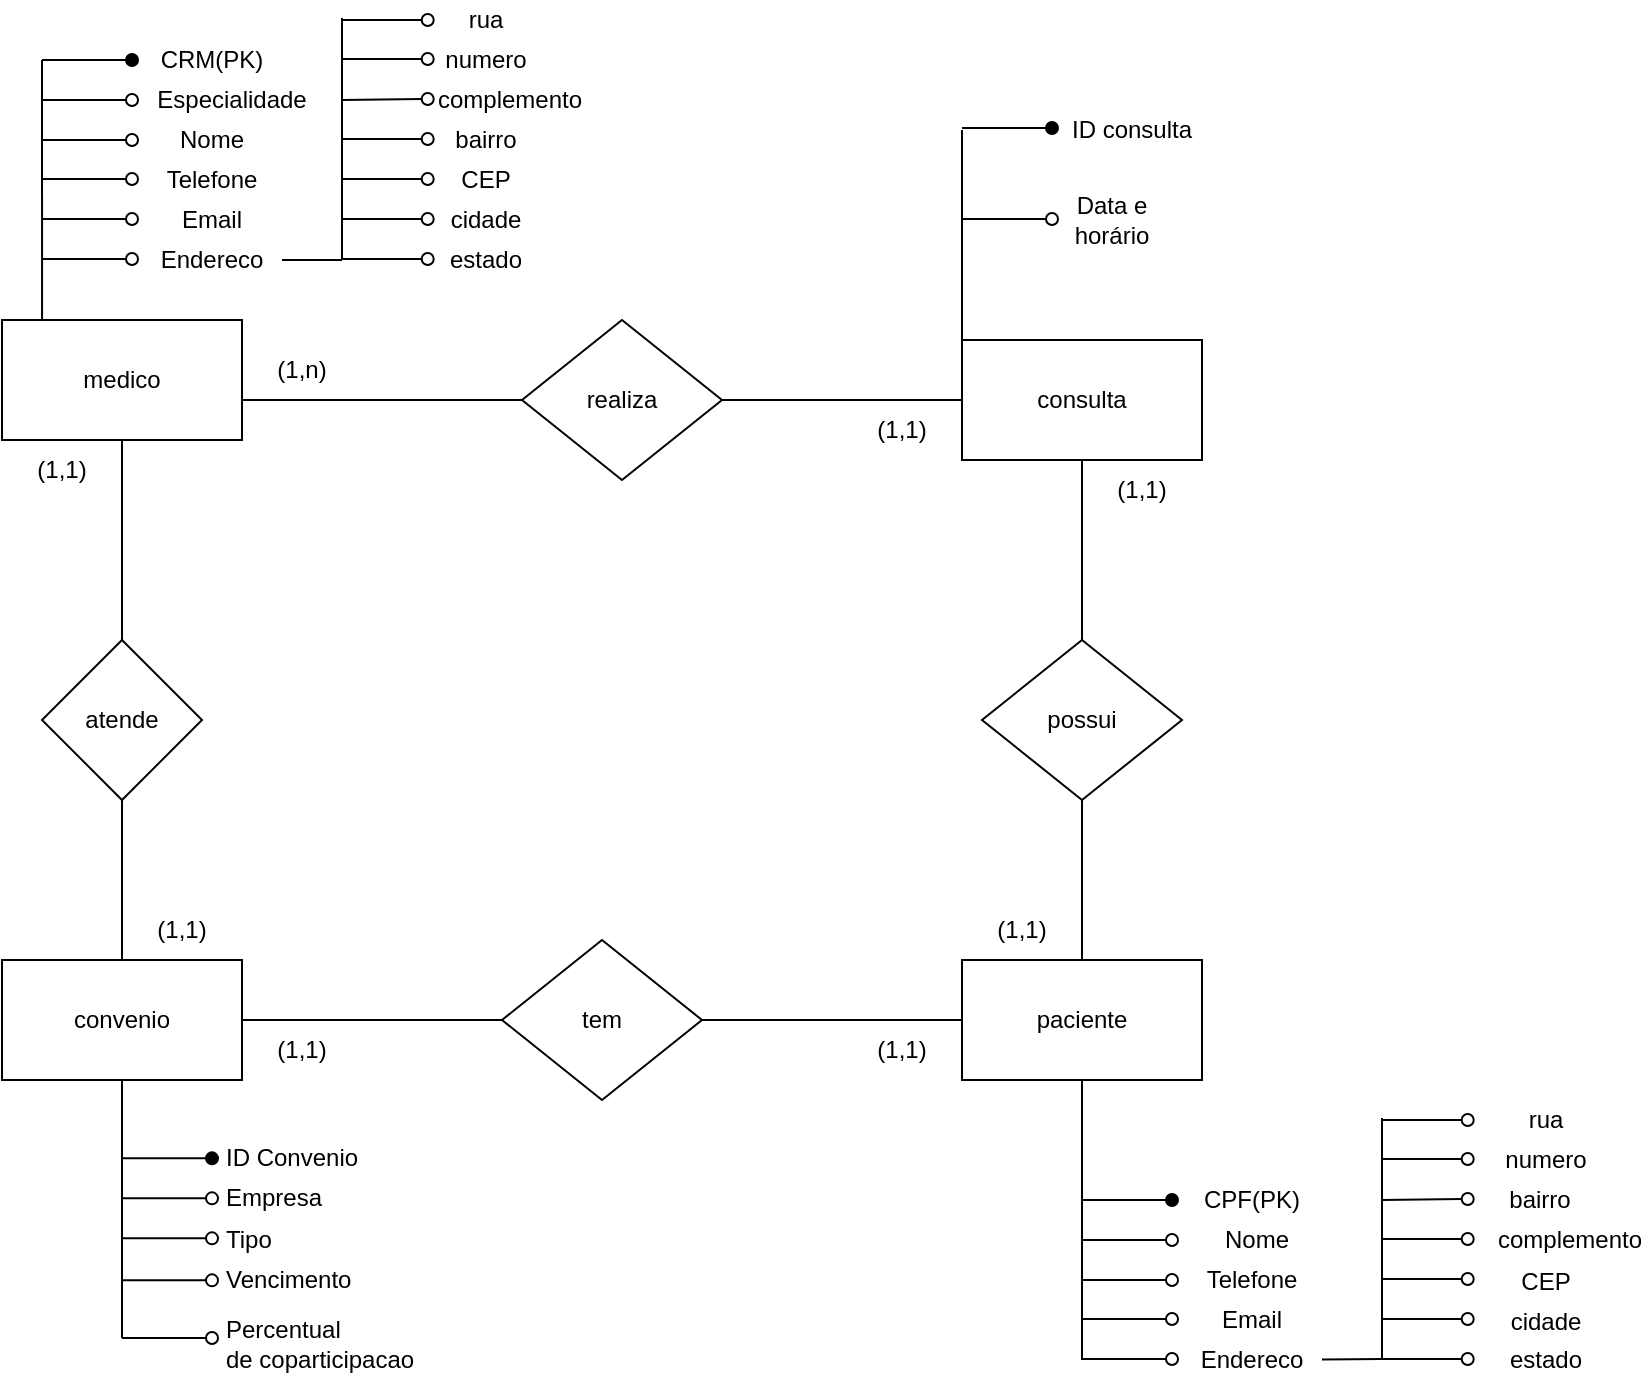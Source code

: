 <mxfile version="24.2.2" type="github">
  <diagram id="R2lEEEUBdFMjLlhIrx00" name="Page-1">
    <mxGraphModel dx="1454" dy="386" grid="1" gridSize="10" guides="1" tooltips="1" connect="1" arrows="1" fold="1" page="1" pageScale="1" pageWidth="850" pageHeight="1100" math="0" shadow="0" extFonts="Permanent Marker^https://fonts.googleapis.com/css?family=Permanent+Marker">
      <root>
        <mxCell id="0" />
        <mxCell id="1" parent="0" />
        <mxCell id="XMl1va9vYv1i2SkBQdN0-1" value="medico" style="rounded=0;whiteSpace=wrap;html=1;" parent="1" vertex="1">
          <mxGeometry x="-820" y="210" width="120" height="60" as="geometry" />
        </mxCell>
        <mxCell id="XMl1va9vYv1i2SkBQdN0-2" value="consulta" style="rounded=0;whiteSpace=wrap;html=1;" parent="1" vertex="1">
          <mxGeometry x="-340" y="220" width="120" height="60" as="geometry" />
        </mxCell>
        <mxCell id="XMl1va9vYv1i2SkBQdN0-3" value="paciente" style="rounded=0;whiteSpace=wrap;html=1;" parent="1" vertex="1">
          <mxGeometry x="-340" y="530" width="120" height="60" as="geometry" />
        </mxCell>
        <mxCell id="XMl1va9vYv1i2SkBQdN0-4" value="convenio" style="rounded=0;whiteSpace=wrap;html=1;" parent="1" vertex="1">
          <mxGeometry x="-820" y="530" width="120" height="60" as="geometry" />
        </mxCell>
        <mxCell id="XMl1va9vYv1i2SkBQdN0-5" value="realiza" style="rhombus;whiteSpace=wrap;html=1;" parent="1" vertex="1">
          <mxGeometry x="-560" y="210" width="100" height="80" as="geometry" />
        </mxCell>
        <mxCell id="XMl1va9vYv1i2SkBQdN0-6" value="possui" style="rhombus;whiteSpace=wrap;html=1;" parent="1" vertex="1">
          <mxGeometry x="-330" y="370" width="100" height="80" as="geometry" />
        </mxCell>
        <mxCell id="XMl1va9vYv1i2SkBQdN0-7" value="tem" style="rhombus;whiteSpace=wrap;html=1;" parent="1" vertex="1">
          <mxGeometry x="-570" y="520" width="100" height="80" as="geometry" />
        </mxCell>
        <mxCell id="XMl1va9vYv1i2SkBQdN0-8" value="" style="endArrow=none;html=1;rounded=0;entryX=0;entryY=0.5;entryDx=0;entryDy=0;" parent="1" target="XMl1va9vYv1i2SkBQdN0-5" edge="1">
          <mxGeometry width="50" height="50" relative="1" as="geometry">
            <mxPoint x="-700" y="250" as="sourcePoint" />
            <mxPoint x="-650" y="200" as="targetPoint" />
          </mxGeometry>
        </mxCell>
        <mxCell id="XMl1va9vYv1i2SkBQdN0-10" value="" style="endArrow=none;html=1;rounded=0;entryX=0;entryY=0.5;entryDx=0;entryDy=0;" parent="1" target="XMl1va9vYv1i2SkBQdN0-2" edge="1">
          <mxGeometry width="50" height="50" relative="1" as="geometry">
            <mxPoint x="-460" y="250" as="sourcePoint" />
            <mxPoint x="-410" y="200" as="targetPoint" />
          </mxGeometry>
        </mxCell>
        <mxCell id="XMl1va9vYv1i2SkBQdN0-11" value="" style="endArrow=none;html=1;rounded=0;exitX=0.5;exitY=0;exitDx=0;exitDy=0;" parent="1" source="XMl1va9vYv1i2SkBQdN0-6" edge="1">
          <mxGeometry width="50" height="50" relative="1" as="geometry">
            <mxPoint x="-330" y="330" as="sourcePoint" />
            <mxPoint x="-280" y="280" as="targetPoint" />
          </mxGeometry>
        </mxCell>
        <mxCell id="XMl1va9vYv1i2SkBQdN0-12" value="" style="endArrow=none;html=1;rounded=0;exitX=0.5;exitY=0;exitDx=0;exitDy=0;" parent="1" source="XMl1va9vYv1i2SkBQdN0-3" edge="1">
          <mxGeometry width="50" height="50" relative="1" as="geometry">
            <mxPoint x="-330" y="500" as="sourcePoint" />
            <mxPoint x="-280" y="450" as="targetPoint" />
          </mxGeometry>
        </mxCell>
        <mxCell id="XMl1va9vYv1i2SkBQdN0-13" value="" style="endArrow=none;html=1;rounded=0;exitX=1;exitY=0.5;exitDx=0;exitDy=0;" parent="1" source="XMl1va9vYv1i2SkBQdN0-7" edge="1">
          <mxGeometry width="50" height="50" relative="1" as="geometry">
            <mxPoint x="-390" y="610" as="sourcePoint" />
            <mxPoint x="-340" y="560" as="targetPoint" />
          </mxGeometry>
        </mxCell>
        <mxCell id="XMl1va9vYv1i2SkBQdN0-14" value="" style="endArrow=none;html=1;rounded=0;entryX=0;entryY=0.5;entryDx=0;entryDy=0;" parent="1" target="XMl1va9vYv1i2SkBQdN0-7" edge="1">
          <mxGeometry width="50" height="50" relative="1" as="geometry">
            <mxPoint x="-700" y="560" as="sourcePoint" />
            <mxPoint x="-650" y="510" as="targetPoint" />
          </mxGeometry>
        </mxCell>
        <mxCell id="XMl1va9vYv1i2SkBQdN0-15" value="" style="endArrow=none;html=1;rounded=0;startArrow=oval;startFill=1;" parent="1" edge="1">
          <mxGeometry width="50" height="50" relative="1" as="geometry">
            <mxPoint x="-755" y="80" as="sourcePoint" />
            <mxPoint x="-800" y="80" as="targetPoint" />
          </mxGeometry>
        </mxCell>
        <mxCell id="XMl1va9vYv1i2SkBQdN0-17" value="CRM(PK)" style="text;html=1;align=center;verticalAlign=middle;whiteSpace=wrap;rounded=0;" parent="1" vertex="1">
          <mxGeometry x="-750" y="70" width="70" height="20" as="geometry" />
        </mxCell>
        <mxCell id="XMl1va9vYv1i2SkBQdN0-19" value="" style="endArrow=none;html=1;rounded=0;startArrow=oval;startFill=0;" parent="1" edge="1">
          <mxGeometry width="50" height="50" relative="1" as="geometry">
            <mxPoint x="-755" y="100" as="sourcePoint" />
            <mxPoint x="-800" y="100" as="targetPoint" />
          </mxGeometry>
        </mxCell>
        <mxCell id="XMl1va9vYv1i2SkBQdN0-20" value="" style="endArrow=none;html=1;rounded=0;startArrow=oval;startFill=0;" parent="1" edge="1">
          <mxGeometry width="50" height="50" relative="1" as="geometry">
            <mxPoint x="-755" y="120" as="sourcePoint" />
            <mxPoint x="-800" y="120" as="targetPoint" />
          </mxGeometry>
        </mxCell>
        <mxCell id="XMl1va9vYv1i2SkBQdN0-21" value="" style="endArrow=none;html=1;rounded=0;startArrow=oval;startFill=0;" parent="1" edge="1">
          <mxGeometry width="50" height="50" relative="1" as="geometry">
            <mxPoint x="-755" y="139.5" as="sourcePoint" />
            <mxPoint x="-800" y="139.5" as="targetPoint" />
          </mxGeometry>
        </mxCell>
        <mxCell id="XMl1va9vYv1i2SkBQdN0-22" value="Especialidade" style="text;html=1;align=center;verticalAlign=middle;whiteSpace=wrap;rounded=0;" parent="1" vertex="1">
          <mxGeometry x="-750" y="90" width="90" height="20" as="geometry" />
        </mxCell>
        <mxCell id="XMl1va9vYv1i2SkBQdN0-23" value="Nome" style="text;html=1;align=center;verticalAlign=middle;whiteSpace=wrap;rounded=0;" parent="1" vertex="1">
          <mxGeometry x="-750" y="110" width="70" height="20" as="geometry" />
        </mxCell>
        <mxCell id="XMl1va9vYv1i2SkBQdN0-24" value="Telefone" style="text;html=1;align=center;verticalAlign=middle;whiteSpace=wrap;rounded=0;" parent="1" vertex="1">
          <mxGeometry x="-750" y="130" width="70" height="20" as="geometry" />
        </mxCell>
        <mxCell id="XMl1va9vYv1i2SkBQdN0-25" value="" style="endArrow=none;html=1;rounded=0;startArrow=oval;startFill=0;" parent="1" edge="1">
          <mxGeometry width="50" height="50" relative="1" as="geometry">
            <mxPoint x="-755" y="159.5" as="sourcePoint" />
            <mxPoint x="-800" y="159.5" as="targetPoint" />
          </mxGeometry>
        </mxCell>
        <mxCell id="XMl1va9vYv1i2SkBQdN0-26" value="Email" style="text;html=1;align=center;verticalAlign=middle;whiteSpace=wrap;rounded=0;" parent="1" vertex="1">
          <mxGeometry x="-750" y="150" width="70" height="20" as="geometry" />
        </mxCell>
        <mxCell id="XMl1va9vYv1i2SkBQdN0-27" value="" style="endArrow=none;html=1;rounded=0;startArrow=oval;startFill=0;" parent="1" edge="1">
          <mxGeometry width="50" height="50" relative="1" as="geometry">
            <mxPoint x="-755" y="179.5" as="sourcePoint" />
            <mxPoint x="-800" y="179.5" as="targetPoint" />
          </mxGeometry>
        </mxCell>
        <mxCell id="XMl1va9vYv1i2SkBQdN0-28" value="Endereco" style="text;html=1;align=center;verticalAlign=middle;whiteSpace=wrap;rounded=0;" parent="1" vertex="1">
          <mxGeometry x="-750" y="170" width="70" height="20" as="geometry" />
        </mxCell>
        <mxCell id="XMl1va9vYv1i2SkBQdN0-29" value="" style="endArrow=none;html=1;rounded=0;exitX=0.167;exitY=0;exitDx=0;exitDy=0;exitPerimeter=0;" parent="1" source="XMl1va9vYv1i2SkBQdN0-1" edge="1">
          <mxGeometry width="50" height="50" relative="1" as="geometry">
            <mxPoint x="-850" y="80" as="sourcePoint" />
            <mxPoint x="-800" y="80" as="targetPoint" />
          </mxGeometry>
        </mxCell>
        <mxCell id="XMl1va9vYv1i2SkBQdN0-49" value="" style="group" parent="1" vertex="1" connectable="0">
          <mxGeometry x="-650" y="50" width="120" height="140" as="geometry" />
        </mxCell>
        <mxCell id="XMl1va9vYv1i2SkBQdN0-30" value="" style="endArrow=none;html=1;rounded=0;startArrow=oval;startFill=0;" parent="XMl1va9vYv1i2SkBQdN0-49" edge="1">
          <mxGeometry width="50" height="50" relative="1" as="geometry">
            <mxPoint x="42.857" y="29.5" as="sourcePoint" />
            <mxPoint y="29.5" as="targetPoint" />
          </mxGeometry>
        </mxCell>
        <mxCell id="XMl1va9vYv1i2SkBQdN0-31" value="" style="endArrow=none;html=1;rounded=0;startArrow=oval;startFill=0;" parent="XMl1va9vYv1i2SkBQdN0-49" edge="1">
          <mxGeometry width="50" height="50" relative="1" as="geometry">
            <mxPoint x="42.857" y="49.5" as="sourcePoint" />
            <mxPoint y="50" as="targetPoint" />
          </mxGeometry>
        </mxCell>
        <mxCell id="XMl1va9vYv1i2SkBQdN0-33" value="" style="endArrow=none;html=1;rounded=0;startArrow=oval;startFill=0;" parent="XMl1va9vYv1i2SkBQdN0-49" edge="1">
          <mxGeometry width="50" height="50" relative="1" as="geometry">
            <mxPoint x="42.857" y="109.5" as="sourcePoint" />
            <mxPoint y="109.5" as="targetPoint" />
          </mxGeometry>
        </mxCell>
        <mxCell id="XMl1va9vYv1i2SkBQdN0-34" value="" style="endArrow=none;html=1;rounded=0;startArrow=oval;startFill=0;" parent="XMl1va9vYv1i2SkBQdN0-49" edge="1">
          <mxGeometry width="50" height="50" relative="1" as="geometry">
            <mxPoint x="42.857" y="69.5" as="sourcePoint" />
            <mxPoint y="69.5" as="targetPoint" />
          </mxGeometry>
        </mxCell>
        <mxCell id="XMl1va9vYv1i2SkBQdN0-35" value="" style="endArrow=none;html=1;rounded=0;startArrow=oval;startFill=0;" parent="XMl1va9vYv1i2SkBQdN0-49" edge="1">
          <mxGeometry width="50" height="50" relative="1" as="geometry">
            <mxPoint x="42.857" y="89.5" as="sourcePoint" />
            <mxPoint y="89.5" as="targetPoint" />
          </mxGeometry>
        </mxCell>
        <mxCell id="XMl1va9vYv1i2SkBQdN0-36" value="" style="endArrow=none;html=1;rounded=0;startArrow=oval;startFill=0;" parent="XMl1va9vYv1i2SkBQdN0-49" edge="1">
          <mxGeometry width="50" height="50" relative="1" as="geometry">
            <mxPoint x="42.857" y="129.5" as="sourcePoint" />
            <mxPoint y="129.5" as="targetPoint" />
          </mxGeometry>
        </mxCell>
        <mxCell id="XMl1va9vYv1i2SkBQdN0-39" value="numero" style="text;html=1;align=center;verticalAlign=middle;whiteSpace=wrap;rounded=0;" parent="XMl1va9vYv1i2SkBQdN0-49" vertex="1">
          <mxGeometry x="47.619" y="19" width="47.619" height="21" as="geometry" />
        </mxCell>
        <mxCell id="XMl1va9vYv1i2SkBQdN0-40" value="complemento" style="text;html=1;align=center;verticalAlign=middle;whiteSpace=wrap;rounded=0;" parent="XMl1va9vYv1i2SkBQdN0-49" vertex="1">
          <mxGeometry x="47.619" y="39" width="72.381" height="21" as="geometry" />
        </mxCell>
        <mxCell id="XMl1va9vYv1i2SkBQdN0-41" value="bairro" style="text;html=1;align=center;verticalAlign=middle;whiteSpace=wrap;rounded=0;" parent="XMl1va9vYv1i2SkBQdN0-49" vertex="1">
          <mxGeometry x="47.619" y="59.0" width="47.619" height="21" as="geometry" />
        </mxCell>
        <mxCell id="XMl1va9vYv1i2SkBQdN0-42" value="CEP" style="text;html=1;align=center;verticalAlign=middle;whiteSpace=wrap;rounded=0;" parent="XMl1va9vYv1i2SkBQdN0-49" vertex="1">
          <mxGeometry x="47.619" y="79" width="47.619" height="21" as="geometry" />
        </mxCell>
        <mxCell id="XMl1va9vYv1i2SkBQdN0-43" value="cidade" style="text;html=1;align=center;verticalAlign=middle;whiteSpace=wrap;rounded=0;" parent="XMl1va9vYv1i2SkBQdN0-49" vertex="1">
          <mxGeometry x="47.619" y="99" width="47.619" height="21" as="geometry" />
        </mxCell>
        <mxCell id="XMl1va9vYv1i2SkBQdN0-32" value="" style="endArrow=none;html=1;rounded=0;startArrow=oval;startFill=0;" parent="XMl1va9vYv1i2SkBQdN0-49" edge="1">
          <mxGeometry width="50" height="50" relative="1" as="geometry">
            <mxPoint x="42.857" y="10" as="sourcePoint" />
            <mxPoint y="10" as="targetPoint" />
          </mxGeometry>
        </mxCell>
        <mxCell id="XMl1va9vYv1i2SkBQdN0-38" value="rua" style="text;html=1;align=center;verticalAlign=middle;whiteSpace=wrap;rounded=0;" parent="XMl1va9vYv1i2SkBQdN0-49" vertex="1">
          <mxGeometry x="47.619" width="47.619" height="20" as="geometry" />
        </mxCell>
        <mxCell id="XMl1va9vYv1i2SkBQdN0-44" value="estado" style="text;html=1;align=center;verticalAlign=middle;whiteSpace=wrap;rounded=0;" parent="XMl1va9vYv1i2SkBQdN0-49" vertex="1">
          <mxGeometry x="47.619" y="119" width="47.619" height="21" as="geometry" />
        </mxCell>
        <mxCell id="XMl1va9vYv1i2SkBQdN0-45" value="" style="endArrow=none;html=1;rounded=0;" parent="XMl1va9vYv1i2SkBQdN0-49" edge="1">
          <mxGeometry width="50" height="50" relative="1" as="geometry">
            <mxPoint y="130" as="sourcePoint" />
            <mxPoint y="9" as="targetPoint" />
          </mxGeometry>
        </mxCell>
        <mxCell id="XMl1va9vYv1i2SkBQdN0-50" value="" style="endArrow=none;html=1;rounded=0;exitX=1;exitY=0.5;exitDx=0;exitDy=0;" parent="1" source="XMl1va9vYv1i2SkBQdN0-28" edge="1">
          <mxGeometry width="50" height="50" relative="1" as="geometry">
            <mxPoint x="-700" y="230" as="sourcePoint" />
            <mxPoint x="-650" y="180" as="targetPoint" />
          </mxGeometry>
        </mxCell>
        <mxCell id="XMl1va9vYv1i2SkBQdN0-51" value="" style="endArrow=none;html=1;rounded=0;startArrow=oval;startFill=1;" parent="1" edge="1">
          <mxGeometry width="50" height="50" relative="1" as="geometry">
            <mxPoint x="-295" y="114" as="sourcePoint" />
            <mxPoint x="-340" y="114" as="targetPoint" />
          </mxGeometry>
        </mxCell>
        <mxCell id="XMl1va9vYv1i2SkBQdN0-52" value="ID consulta" style="text;html=1;align=center;verticalAlign=middle;whiteSpace=wrap;rounded=0;" parent="1" vertex="1">
          <mxGeometry x="-290" y="104.5" width="70" height="20" as="geometry" />
        </mxCell>
        <mxCell id="XMl1va9vYv1i2SkBQdN0-53" value="" style="endArrow=none;html=1;rounded=0;startArrow=oval;startFill=0;" parent="1" edge="1">
          <mxGeometry width="50" height="50" relative="1" as="geometry">
            <mxPoint x="-295" y="159.5" as="sourcePoint" />
            <mxPoint x="-340" y="159.5" as="targetPoint" />
          </mxGeometry>
        </mxCell>
        <mxCell id="XMl1va9vYv1i2SkBQdN0-54" value="Data e horário" style="text;html=1;align=center;verticalAlign=middle;whiteSpace=wrap;rounded=0;" parent="1" vertex="1">
          <mxGeometry x="-300" y="150" width="70" height="20" as="geometry" />
        </mxCell>
        <mxCell id="w4AAAETD3FH_SRSaghTv-1" value="" style="endArrow=none;html=1;rounded=0;exitX=0;exitY=0;exitDx=0;exitDy=0;" edge="1" parent="1" source="XMl1va9vYv1i2SkBQdN0-2">
          <mxGeometry width="50" height="50" relative="1" as="geometry">
            <mxPoint x="-350" y="220" as="sourcePoint" />
            <mxPoint x="-340" y="115" as="targetPoint" />
          </mxGeometry>
        </mxCell>
        <mxCell id="w4AAAETD3FH_SRSaghTv-2" value="" style="endArrow=none;html=1;rounded=0;startArrow=oval;startFill=1;" edge="1" parent="1">
          <mxGeometry width="50" height="50" relative="1" as="geometry">
            <mxPoint x="-235" y="650" as="sourcePoint" />
            <mxPoint x="-280" y="650" as="targetPoint" />
          </mxGeometry>
        </mxCell>
        <mxCell id="w4AAAETD3FH_SRSaghTv-3" value="CPF(PK)" style="text;html=1;align=center;verticalAlign=middle;whiteSpace=wrap;rounded=0;" vertex="1" parent="1">
          <mxGeometry x="-230" y="640" width="70" height="20" as="geometry" />
        </mxCell>
        <mxCell id="w4AAAETD3FH_SRSaghTv-4" value="" style="endArrow=none;html=1;rounded=0;startArrow=oval;startFill=0;" edge="1" parent="1">
          <mxGeometry width="50" height="50" relative="1" as="geometry">
            <mxPoint x="-235" y="670" as="sourcePoint" />
            <mxPoint x="-280" y="670" as="targetPoint" />
          </mxGeometry>
        </mxCell>
        <mxCell id="w4AAAETD3FH_SRSaghTv-5" value="" style="endArrow=none;html=1;rounded=0;startArrow=oval;startFill=0;" edge="1" parent="1">
          <mxGeometry width="50" height="50" relative="1" as="geometry">
            <mxPoint x="-235" y="690" as="sourcePoint" />
            <mxPoint x="-280" y="690" as="targetPoint" />
          </mxGeometry>
        </mxCell>
        <mxCell id="w4AAAETD3FH_SRSaghTv-6" value="" style="endArrow=none;html=1;rounded=0;startArrow=oval;startFill=0;" edge="1" parent="1">
          <mxGeometry width="50" height="50" relative="1" as="geometry">
            <mxPoint x="-235" y="709.5" as="sourcePoint" />
            <mxPoint x="-280" y="709.5" as="targetPoint" />
          </mxGeometry>
        </mxCell>
        <mxCell id="w4AAAETD3FH_SRSaghTv-7" value="Nome" style="text;html=1;align=center;verticalAlign=middle;whiteSpace=wrap;rounded=0;" vertex="1" parent="1">
          <mxGeometry x="-230" y="660" width="75" height="20" as="geometry" />
        </mxCell>
        <mxCell id="w4AAAETD3FH_SRSaghTv-8" value="Telefone" style="text;html=1;align=center;verticalAlign=middle;whiteSpace=wrap;rounded=0;" vertex="1" parent="1">
          <mxGeometry x="-230" y="680" width="70" height="20" as="geometry" />
        </mxCell>
        <mxCell id="w4AAAETD3FH_SRSaghTv-9" value="Email" style="text;html=1;align=center;verticalAlign=middle;whiteSpace=wrap;rounded=0;" vertex="1" parent="1">
          <mxGeometry x="-230" y="700" width="70" height="20" as="geometry" />
        </mxCell>
        <mxCell id="w4AAAETD3FH_SRSaghTv-10" value="" style="endArrow=none;html=1;rounded=0;startArrow=oval;startFill=0;" edge="1" parent="1">
          <mxGeometry width="50" height="50" relative="1" as="geometry">
            <mxPoint x="-235" y="729.5" as="sourcePoint" />
            <mxPoint x="-280" y="729.5" as="targetPoint" />
          </mxGeometry>
        </mxCell>
        <mxCell id="w4AAAETD3FH_SRSaghTv-11" value="Endereco" style="text;html=1;align=center;verticalAlign=middle;whiteSpace=wrap;rounded=0;" vertex="1" parent="1">
          <mxGeometry x="-230" y="720" width="70" height="20" as="geometry" />
        </mxCell>
        <mxCell id="w4AAAETD3FH_SRSaghTv-30" value="" style="endArrow=none;html=1;rounded=0;" edge="1" parent="1" source="w4AAAETD3FH_SRSaghTv-11">
          <mxGeometry width="50" height="50" relative="1" as="geometry">
            <mxPoint x="-160" y="729.5" as="sourcePoint" />
            <mxPoint x="-130" y="729.5" as="targetPoint" />
          </mxGeometry>
        </mxCell>
        <mxCell id="w4AAAETD3FH_SRSaghTv-31" value="" style="endArrow=none;html=1;rounded=0;" edge="1" parent="1">
          <mxGeometry width="50" height="50" relative="1" as="geometry">
            <mxPoint x="-280" y="730" as="sourcePoint" />
            <mxPoint x="-280" y="590" as="targetPoint" />
          </mxGeometry>
        </mxCell>
        <mxCell id="w4AAAETD3FH_SRSaghTv-15" value="" style="endArrow=none;html=1;rounded=0;startArrow=oval;startFill=0;" edge="1" parent="1">
          <mxGeometry width="50" height="50" relative="1" as="geometry">
            <mxPoint x="-87.143" y="629.5" as="sourcePoint" />
            <mxPoint x="-130" y="629.5" as="targetPoint" />
          </mxGeometry>
        </mxCell>
        <mxCell id="w4AAAETD3FH_SRSaghTv-16" value="" style="endArrow=none;html=1;rounded=0;startArrow=oval;startFill=0;" edge="1" parent="1">
          <mxGeometry width="50" height="50" relative="1" as="geometry">
            <mxPoint x="-87.143" y="649.5" as="sourcePoint" />
            <mxPoint x="-130" y="650" as="targetPoint" />
          </mxGeometry>
        </mxCell>
        <mxCell id="w4AAAETD3FH_SRSaghTv-17" value="" style="endArrow=none;html=1;rounded=0;startArrow=oval;startFill=0;" edge="1" parent="1">
          <mxGeometry width="50" height="50" relative="1" as="geometry">
            <mxPoint x="-87.143" y="709.5" as="sourcePoint" />
            <mxPoint x="-130" y="709.5" as="targetPoint" />
          </mxGeometry>
        </mxCell>
        <mxCell id="w4AAAETD3FH_SRSaghTv-18" value="" style="endArrow=none;html=1;rounded=0;startArrow=oval;startFill=0;" edge="1" parent="1">
          <mxGeometry width="50" height="50" relative="1" as="geometry">
            <mxPoint x="-87.143" y="669.5" as="sourcePoint" />
            <mxPoint x="-130" y="669.5" as="targetPoint" />
          </mxGeometry>
        </mxCell>
        <mxCell id="w4AAAETD3FH_SRSaghTv-19" value="" style="endArrow=none;html=1;rounded=0;startArrow=oval;startFill=0;" edge="1" parent="1">
          <mxGeometry width="50" height="50" relative="1" as="geometry">
            <mxPoint x="-87.143" y="689.5" as="sourcePoint" />
            <mxPoint x="-130" y="689.5" as="targetPoint" />
          </mxGeometry>
        </mxCell>
        <mxCell id="w4AAAETD3FH_SRSaghTv-20" value="" style="endArrow=none;html=1;rounded=0;startArrow=oval;startFill=0;" edge="1" parent="1">
          <mxGeometry width="50" height="50" relative="1" as="geometry">
            <mxPoint x="-87.143" y="729.5" as="sourcePoint" />
            <mxPoint x="-130" y="729.5" as="targetPoint" />
          </mxGeometry>
        </mxCell>
        <mxCell id="w4AAAETD3FH_SRSaghTv-21" value="numero" style="text;html=1;align=center;verticalAlign=middle;whiteSpace=wrap;rounded=0;labelPosition=center;verticalLabelPosition=middle;" vertex="1" parent="1">
          <mxGeometry x="-72.001" y="619" width="47.619" height="21" as="geometry" />
        </mxCell>
        <mxCell id="w4AAAETD3FH_SRSaghTv-22" value="complemento" style="text;html=1;align=center;verticalAlign=middle;whiteSpace=wrap;rounded=0;labelPosition=center;verticalLabelPosition=middle;" vertex="1" parent="1">
          <mxGeometry x="-72.001" y="659" width="72.381" height="21" as="geometry" />
        </mxCell>
        <mxCell id="w4AAAETD3FH_SRSaghTv-23" value="bairro" style="text;html=1;align=center;verticalAlign=middle;whiteSpace=wrap;rounded=0;labelPosition=center;verticalLabelPosition=middle;" vertex="1" parent="1">
          <mxGeometry x="-72" y="639" width="42" height="21" as="geometry" />
        </mxCell>
        <mxCell id="w4AAAETD3FH_SRSaghTv-24" value="CEP" style="text;html=1;align=center;verticalAlign=middle;whiteSpace=wrap;rounded=0;labelPosition=center;verticalLabelPosition=middle;" vertex="1" parent="1">
          <mxGeometry x="-72.001" y="680" width="47.619" height="21" as="geometry" />
        </mxCell>
        <mxCell id="w4AAAETD3FH_SRSaghTv-25" value="cidade" style="text;html=1;align=center;verticalAlign=middle;whiteSpace=wrap;rounded=0;labelPosition=center;verticalLabelPosition=middle;" vertex="1" parent="1">
          <mxGeometry x="-72.001" y="700" width="47.619" height="21" as="geometry" />
        </mxCell>
        <mxCell id="w4AAAETD3FH_SRSaghTv-26" value="" style="endArrow=none;html=1;rounded=0;startArrow=oval;startFill=0;" edge="1" parent="1">
          <mxGeometry width="50" height="50" relative="1" as="geometry">
            <mxPoint x="-87.143" y="610" as="sourcePoint" />
            <mxPoint x="-130" y="610" as="targetPoint" />
          </mxGeometry>
        </mxCell>
        <mxCell id="w4AAAETD3FH_SRSaghTv-27" value="rua" style="text;html=1;align=center;verticalAlign=middle;whiteSpace=wrap;rounded=0;labelPosition=center;verticalLabelPosition=middle;" vertex="1" parent="1">
          <mxGeometry x="-72.001" y="600" width="47.619" height="20" as="geometry" />
        </mxCell>
        <mxCell id="w4AAAETD3FH_SRSaghTv-28" value="estado" style="text;html=1;align=center;verticalAlign=middle;whiteSpace=wrap;rounded=0;labelPosition=center;verticalLabelPosition=middle;" vertex="1" parent="1">
          <mxGeometry x="-72.001" y="719" width="47.619" height="21" as="geometry" />
        </mxCell>
        <mxCell id="w4AAAETD3FH_SRSaghTv-29" value="" style="endArrow=none;html=1;rounded=0;" edge="1" parent="1">
          <mxGeometry width="50" height="50" relative="1" as="geometry">
            <mxPoint x="-130" y="730" as="sourcePoint" />
            <mxPoint x="-130" y="609" as="targetPoint" />
          </mxGeometry>
        </mxCell>
        <mxCell id="w4AAAETD3FH_SRSaghTv-32" value="" style="endArrow=none;html=1;rounded=0;startArrow=oval;startFill=1;" edge="1" parent="1">
          <mxGeometry width="50" height="50" relative="1" as="geometry">
            <mxPoint x="-715" y="629.17" as="sourcePoint" />
            <mxPoint x="-760" y="629.17" as="targetPoint" />
          </mxGeometry>
        </mxCell>
        <mxCell id="w4AAAETD3FH_SRSaghTv-33" value="ID Convenio" style="text;html=1;align=left;verticalAlign=middle;whiteSpace=wrap;rounded=0;" vertex="1" parent="1">
          <mxGeometry x="-710" y="619" width="70" height="20" as="geometry" />
        </mxCell>
        <mxCell id="w4AAAETD3FH_SRSaghTv-34" value="" style="endArrow=none;html=1;rounded=0;startArrow=oval;startFill=0;" edge="1" parent="1">
          <mxGeometry width="50" height="50" relative="1" as="geometry">
            <mxPoint x="-715" y="649.17" as="sourcePoint" />
            <mxPoint x="-760" y="649.17" as="targetPoint" />
          </mxGeometry>
        </mxCell>
        <mxCell id="w4AAAETD3FH_SRSaghTv-35" value="" style="endArrow=none;html=1;rounded=0;startArrow=oval;startFill=0;" edge="1" parent="1">
          <mxGeometry width="50" height="50" relative="1" as="geometry">
            <mxPoint x="-715" y="669.17" as="sourcePoint" />
            <mxPoint x="-760" y="669.17" as="targetPoint" />
          </mxGeometry>
        </mxCell>
        <mxCell id="w4AAAETD3FH_SRSaghTv-36" value="" style="endArrow=none;html=1;rounded=0;startArrow=oval;startFill=0;" edge="1" parent="1">
          <mxGeometry width="50" height="50" relative="1" as="geometry">
            <mxPoint x="-715" y="690.17" as="sourcePoint" />
            <mxPoint x="-760" y="690.17" as="targetPoint" />
          </mxGeometry>
        </mxCell>
        <mxCell id="w4AAAETD3FH_SRSaghTv-37" value="Empresa" style="text;html=1;align=left;verticalAlign=middle;whiteSpace=wrap;rounded=0;" vertex="1" parent="1">
          <mxGeometry x="-710" y="639" width="70" height="20" as="geometry" />
        </mxCell>
        <mxCell id="w4AAAETD3FH_SRSaghTv-38" value="Tipo" style="text;html=1;align=left;verticalAlign=middle;whiteSpace=wrap;rounded=0;" vertex="1" parent="1">
          <mxGeometry x="-710" y="660" width="70" height="20" as="geometry" />
        </mxCell>
        <mxCell id="w4AAAETD3FH_SRSaghTv-40" value="Vencimento" style="text;html=1;align=left;verticalAlign=middle;whiteSpace=wrap;rounded=0;" vertex="1" parent="1">
          <mxGeometry x="-710" y="680" width="70" height="20" as="geometry" />
        </mxCell>
        <mxCell id="w4AAAETD3FH_SRSaghTv-41" value="" style="endArrow=none;html=1;rounded=0;startArrow=oval;startFill=0;" edge="1" parent="1">
          <mxGeometry width="50" height="50" relative="1" as="geometry">
            <mxPoint x="-715" y="719" as="sourcePoint" />
            <mxPoint x="-760" y="719" as="targetPoint" />
          </mxGeometry>
        </mxCell>
        <mxCell id="w4AAAETD3FH_SRSaghTv-42" value="Percentual&lt;div&gt;de coparticipacao&lt;/div&gt;" style="text;html=1;align=left;verticalAlign=middle;whiteSpace=wrap;rounded=0;" vertex="1" parent="1">
          <mxGeometry x="-710" y="709" width="105" height="26" as="geometry" />
        </mxCell>
        <mxCell id="w4AAAETD3FH_SRSaghTv-43" value="" style="endArrow=none;html=1;rounded=0;entryX=0.5;entryY=1;entryDx=0;entryDy=0;" edge="1" parent="1" target="XMl1va9vYv1i2SkBQdN0-4">
          <mxGeometry width="50" height="50" relative="1" as="geometry">
            <mxPoint x="-760" y="719" as="sourcePoint" />
            <mxPoint x="-759.02" y="594.98" as="targetPoint" />
          </mxGeometry>
        </mxCell>
        <mxCell id="w4AAAETD3FH_SRSaghTv-45" value="(1,n)" style="text;html=1;align=center;verticalAlign=middle;whiteSpace=wrap;rounded=0;" vertex="1" parent="1">
          <mxGeometry x="-700" y="220" width="60" height="30" as="geometry" />
        </mxCell>
        <mxCell id="w4AAAETD3FH_SRSaghTv-46" value="(1,1)" style="text;html=1;align=center;verticalAlign=middle;whiteSpace=wrap;rounded=0;" vertex="1" parent="1">
          <mxGeometry x="-400" y="250" width="60" height="30" as="geometry" />
        </mxCell>
        <mxCell id="w4AAAETD3FH_SRSaghTv-47" value="atende" style="rhombus;whiteSpace=wrap;html=1;" vertex="1" parent="1">
          <mxGeometry x="-800" y="370" width="80" height="80" as="geometry" />
        </mxCell>
        <mxCell id="w4AAAETD3FH_SRSaghTv-48" value="" style="endArrow=none;html=1;rounded=0;exitX=0.5;exitY=0;exitDx=0;exitDy=0;" edge="1" parent="1" source="w4AAAETD3FH_SRSaghTv-47">
          <mxGeometry width="50" height="50" relative="1" as="geometry">
            <mxPoint x="-810" y="320" as="sourcePoint" />
            <mxPoint x="-760" y="270" as="targetPoint" />
          </mxGeometry>
        </mxCell>
        <mxCell id="w4AAAETD3FH_SRSaghTv-49" value="" style="endArrow=none;html=1;rounded=0;exitX=0.5;exitY=0;exitDx=0;exitDy=0;" edge="1" parent="1" source="XMl1va9vYv1i2SkBQdN0-4">
          <mxGeometry width="50" height="50" relative="1" as="geometry">
            <mxPoint x="-810" y="500" as="sourcePoint" />
            <mxPoint x="-760" y="450" as="targetPoint" />
          </mxGeometry>
        </mxCell>
        <mxCell id="w4AAAETD3FH_SRSaghTv-50" value="(1,1)" style="text;html=1;align=center;verticalAlign=middle;whiteSpace=wrap;rounded=0;" vertex="1" parent="1">
          <mxGeometry x="-820" y="270" width="60" height="30" as="geometry" />
        </mxCell>
        <mxCell id="w4AAAETD3FH_SRSaghTv-51" value="(1,1)" style="text;html=1;align=center;verticalAlign=middle;whiteSpace=wrap;rounded=0;" vertex="1" parent="1">
          <mxGeometry x="-760" y="500" width="60" height="30" as="geometry" />
        </mxCell>
        <mxCell id="w4AAAETD3FH_SRSaghTv-52" value="(1,1)" style="text;html=1;align=center;verticalAlign=middle;whiteSpace=wrap;rounded=0;" vertex="1" parent="1">
          <mxGeometry x="-340" y="500" width="60" height="30" as="geometry" />
        </mxCell>
        <mxCell id="w4AAAETD3FH_SRSaghTv-53" value="(1,1)" style="text;html=1;align=center;verticalAlign=middle;whiteSpace=wrap;rounded=0;" vertex="1" parent="1">
          <mxGeometry x="-280" y="280" width="60" height="30" as="geometry" />
        </mxCell>
        <mxCell id="w4AAAETD3FH_SRSaghTv-54" value="(1,1)" style="text;html=1;align=center;verticalAlign=middle;whiteSpace=wrap;rounded=0;" vertex="1" parent="1">
          <mxGeometry x="-700" y="560" width="60" height="30" as="geometry" />
        </mxCell>
        <mxCell id="w4AAAETD3FH_SRSaghTv-55" value="(1,1)" style="text;html=1;align=center;verticalAlign=middle;whiteSpace=wrap;rounded=0;" vertex="1" parent="1">
          <mxGeometry x="-400" y="560" width="60" height="30" as="geometry" />
        </mxCell>
      </root>
    </mxGraphModel>
  </diagram>
</mxfile>
